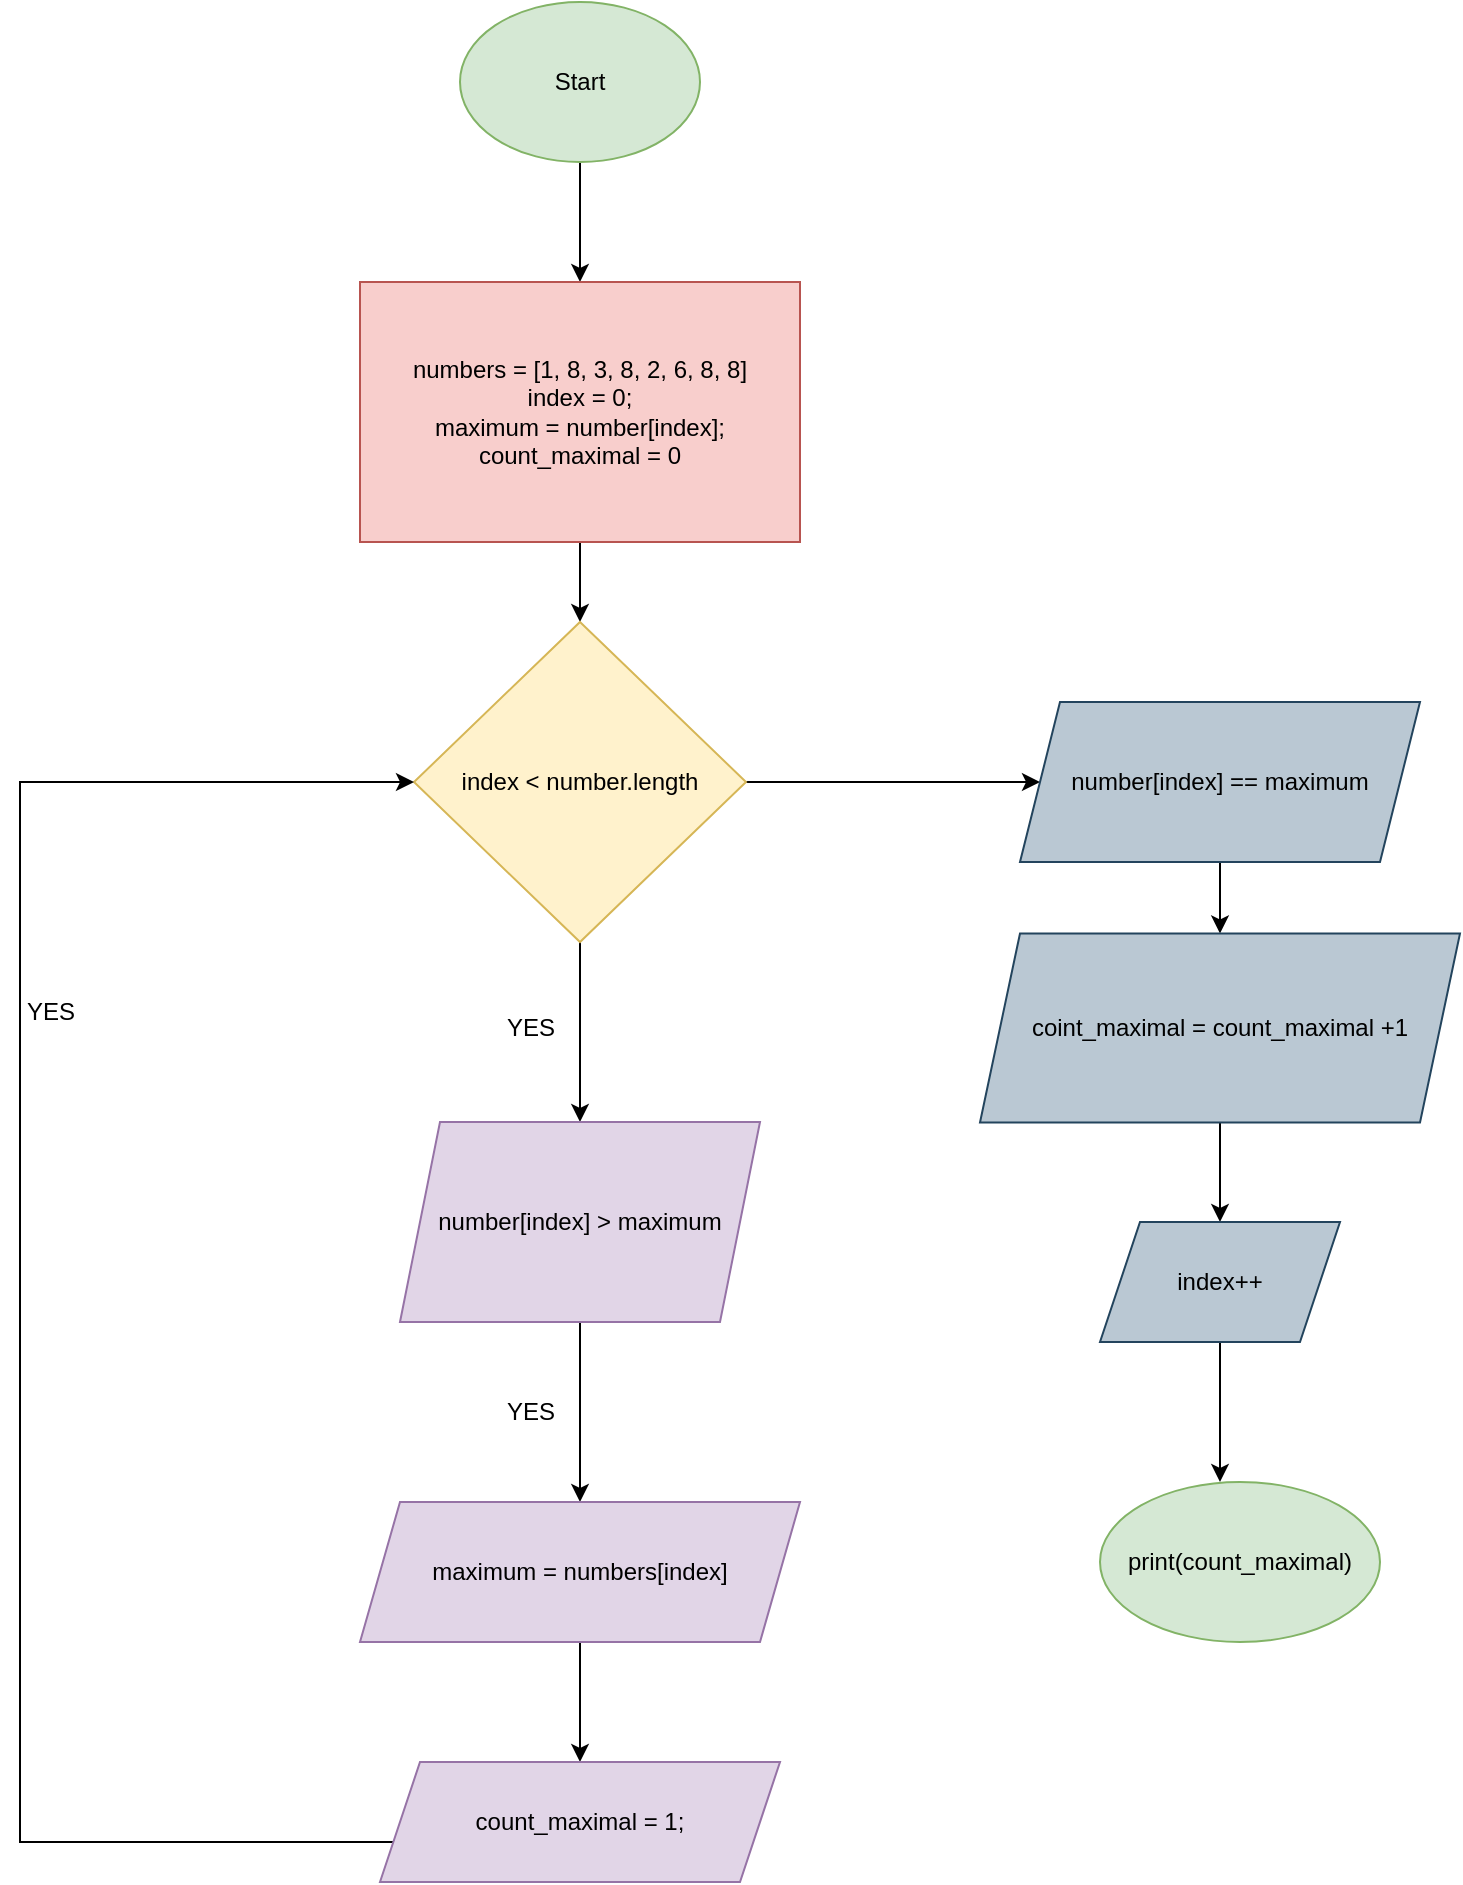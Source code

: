 <mxfile version="21.2.9" type="device">
  <diagram name="Страница 1" id="E-ODxTHwqu1G_v4Fz0kv">
    <mxGraphModel dx="1070" dy="658" grid="1" gridSize="10" guides="1" tooltips="1" connect="1" arrows="1" fold="1" page="1" pageScale="1" pageWidth="827" pageHeight="1169" math="0" shadow="0">
      <root>
        <mxCell id="0" />
        <mxCell id="1" parent="0" />
        <mxCell id="D18cBgP5EqHoDBMPgyBY-3" style="edgeStyle=orthogonalEdgeStyle;rounded=0;orthogonalLoop=1;jettySize=auto;html=1;strokeColor=#000000;" edge="1" parent="1" source="D18cBgP5EqHoDBMPgyBY-1" target="D18cBgP5EqHoDBMPgyBY-2">
          <mxGeometry relative="1" as="geometry" />
        </mxCell>
        <mxCell id="D18cBgP5EqHoDBMPgyBY-1" value="Start&lt;br&gt;" style="ellipse;whiteSpace=wrap;html=1;fillColor=#d5e8d4;strokeColor=#82b366;" vertex="1" parent="1">
          <mxGeometry x="310" y="40" width="120" height="80" as="geometry" />
        </mxCell>
        <mxCell id="D18cBgP5EqHoDBMPgyBY-5" style="edgeStyle=orthogonalEdgeStyle;rounded=0;orthogonalLoop=1;jettySize=auto;html=1;" edge="1" parent="1" source="D18cBgP5EqHoDBMPgyBY-2" target="D18cBgP5EqHoDBMPgyBY-4">
          <mxGeometry relative="1" as="geometry" />
        </mxCell>
        <mxCell id="D18cBgP5EqHoDBMPgyBY-2" value="numbers = [1, 8, 3, 8, 2, 6, 8, 8]&lt;br&gt;index = 0;&lt;br&gt;maximum = number[index];&lt;br&gt;count_maximal = 0" style="rounded=0;whiteSpace=wrap;html=1;fillColor=#f8cecc;strokeColor=#b85450;" vertex="1" parent="1">
          <mxGeometry x="260" y="180" width="220" height="130" as="geometry" />
        </mxCell>
        <mxCell id="D18cBgP5EqHoDBMPgyBY-6" style="edgeStyle=orthogonalEdgeStyle;rounded=0;orthogonalLoop=1;jettySize=auto;html=1;" edge="1" parent="1" source="D18cBgP5EqHoDBMPgyBY-4" target="D18cBgP5EqHoDBMPgyBY-7">
          <mxGeometry relative="1" as="geometry">
            <mxPoint x="370" y="630" as="targetPoint" />
          </mxGeometry>
        </mxCell>
        <mxCell id="D18cBgP5EqHoDBMPgyBY-19" style="edgeStyle=orthogonalEdgeStyle;rounded=0;orthogonalLoop=1;jettySize=auto;html=1;" edge="1" parent="1" source="D18cBgP5EqHoDBMPgyBY-4" target="D18cBgP5EqHoDBMPgyBY-18">
          <mxGeometry relative="1" as="geometry" />
        </mxCell>
        <mxCell id="D18cBgP5EqHoDBMPgyBY-4" value="index &amp;lt; number.length" style="rhombus;whiteSpace=wrap;html=1;fillColor=#fff2cc;strokeColor=#d6b656;" vertex="1" parent="1">
          <mxGeometry x="287" y="350" width="166" height="160" as="geometry" />
        </mxCell>
        <mxCell id="D18cBgP5EqHoDBMPgyBY-8" style="edgeStyle=orthogonalEdgeStyle;rounded=0;orthogonalLoop=1;jettySize=auto;html=1;" edge="1" parent="1" source="D18cBgP5EqHoDBMPgyBY-7" target="D18cBgP5EqHoDBMPgyBY-9">
          <mxGeometry relative="1" as="geometry">
            <mxPoint x="370" y="820" as="targetPoint" />
          </mxGeometry>
        </mxCell>
        <mxCell id="D18cBgP5EqHoDBMPgyBY-7" value="number[index] &amp;gt; maximum" style="shape=parallelogram;perimeter=parallelogramPerimeter;whiteSpace=wrap;html=1;fixedSize=1;fillColor=#e1d5e7;strokeColor=#9673a6;" vertex="1" parent="1">
          <mxGeometry x="280" y="600" width="180" height="100" as="geometry" />
        </mxCell>
        <mxCell id="D18cBgP5EqHoDBMPgyBY-10" style="edgeStyle=orthogonalEdgeStyle;rounded=0;orthogonalLoop=1;jettySize=auto;html=1;" edge="1" parent="1" source="D18cBgP5EqHoDBMPgyBY-9" target="D18cBgP5EqHoDBMPgyBY-11">
          <mxGeometry relative="1" as="geometry">
            <mxPoint x="370" y="950" as="targetPoint" />
          </mxGeometry>
        </mxCell>
        <mxCell id="D18cBgP5EqHoDBMPgyBY-9" value="maximum = numbers[index]" style="shape=parallelogram;perimeter=parallelogramPerimeter;whiteSpace=wrap;html=1;fixedSize=1;fillColor=#e1d5e7;strokeColor=#9673a6;" vertex="1" parent="1">
          <mxGeometry x="260" y="790" width="220" height="70" as="geometry" />
        </mxCell>
        <mxCell id="D18cBgP5EqHoDBMPgyBY-13" style="edgeStyle=orthogonalEdgeStyle;rounded=0;orthogonalLoop=1;jettySize=auto;html=1;entryX=0;entryY=0.5;entryDx=0;entryDy=0;" edge="1" parent="1" source="D18cBgP5EqHoDBMPgyBY-11" target="D18cBgP5EqHoDBMPgyBY-4">
          <mxGeometry relative="1" as="geometry">
            <Array as="points">
              <mxPoint x="90" y="960" />
              <mxPoint x="90" y="430" />
            </Array>
          </mxGeometry>
        </mxCell>
        <mxCell id="D18cBgP5EqHoDBMPgyBY-11" value="count_maximal = 1;" style="shape=parallelogram;perimeter=parallelogramPerimeter;whiteSpace=wrap;html=1;fixedSize=1;fillColor=#e1d5e7;strokeColor=#9673a6;" vertex="1" parent="1">
          <mxGeometry x="270" y="920" width="200" height="60" as="geometry" />
        </mxCell>
        <mxCell id="D18cBgP5EqHoDBMPgyBY-14" value="YES" style="text;html=1;align=center;verticalAlign=middle;resizable=0;points=[];autosize=1;strokeColor=none;fillColor=none;" vertex="1" parent="1">
          <mxGeometry x="320" y="538" width="50" height="30" as="geometry" />
        </mxCell>
        <mxCell id="D18cBgP5EqHoDBMPgyBY-15" value="YES" style="text;html=1;align=center;verticalAlign=middle;resizable=0;points=[];autosize=1;strokeColor=none;fillColor=none;" vertex="1" parent="1">
          <mxGeometry x="320" y="730" width="50" height="30" as="geometry" />
        </mxCell>
        <mxCell id="D18cBgP5EqHoDBMPgyBY-16" value="YES" style="text;html=1;align=center;verticalAlign=middle;resizable=0;points=[];autosize=1;strokeColor=none;fillColor=none;" vertex="1" parent="1">
          <mxGeometry x="80" y="530" width="50" height="30" as="geometry" />
        </mxCell>
        <mxCell id="D18cBgP5EqHoDBMPgyBY-21" style="edgeStyle=orthogonalEdgeStyle;rounded=0;orthogonalLoop=1;jettySize=auto;html=1;exitX=0.5;exitY=1;exitDx=0;exitDy=0;" edge="1" parent="1" source="D18cBgP5EqHoDBMPgyBY-18" target="D18cBgP5EqHoDBMPgyBY-20">
          <mxGeometry relative="1" as="geometry" />
        </mxCell>
        <mxCell id="D18cBgP5EqHoDBMPgyBY-18" value="number[index] == maximum" style="shape=parallelogram;perimeter=parallelogramPerimeter;whiteSpace=wrap;html=1;fixedSize=1;fillColor=#bac8d3;strokeColor=#23445d;" vertex="1" parent="1">
          <mxGeometry x="590" y="390" width="200" height="80" as="geometry" />
        </mxCell>
        <mxCell id="D18cBgP5EqHoDBMPgyBY-22" style="edgeStyle=orthogonalEdgeStyle;rounded=0;orthogonalLoop=1;jettySize=auto;html=1;" edge="1" parent="1" source="D18cBgP5EqHoDBMPgyBY-20" target="D18cBgP5EqHoDBMPgyBY-23">
          <mxGeometry relative="1" as="geometry">
            <mxPoint x="690" y="680" as="targetPoint" />
          </mxGeometry>
        </mxCell>
        <mxCell id="D18cBgP5EqHoDBMPgyBY-20" value="coint_maximal = count_maximal +1" style="shape=parallelogram;perimeter=parallelogramPerimeter;whiteSpace=wrap;html=1;fixedSize=1;fillColor=#bac8d3;strokeColor=#23445d;" vertex="1" parent="1">
          <mxGeometry x="570" y="505.75" width="240" height="94.5" as="geometry" />
        </mxCell>
        <mxCell id="D18cBgP5EqHoDBMPgyBY-24" style="edgeStyle=orthogonalEdgeStyle;rounded=0;orthogonalLoop=1;jettySize=auto;html=1;" edge="1" parent="1" source="D18cBgP5EqHoDBMPgyBY-23">
          <mxGeometry relative="1" as="geometry">
            <mxPoint x="690" y="780" as="targetPoint" />
          </mxGeometry>
        </mxCell>
        <mxCell id="D18cBgP5EqHoDBMPgyBY-23" value="index++" style="shape=parallelogram;perimeter=parallelogramPerimeter;whiteSpace=wrap;html=1;fixedSize=1;fillColor=#bac8d3;strokeColor=#23445d;" vertex="1" parent="1">
          <mxGeometry x="630" y="650" width="120" height="60" as="geometry" />
        </mxCell>
        <mxCell id="D18cBgP5EqHoDBMPgyBY-25" value="print(count_maximal)" style="ellipse;whiteSpace=wrap;html=1;fillColor=#d5e8d4;strokeColor=#82b366;" vertex="1" parent="1">
          <mxGeometry x="630" y="780" width="140" height="80" as="geometry" />
        </mxCell>
      </root>
    </mxGraphModel>
  </diagram>
</mxfile>
